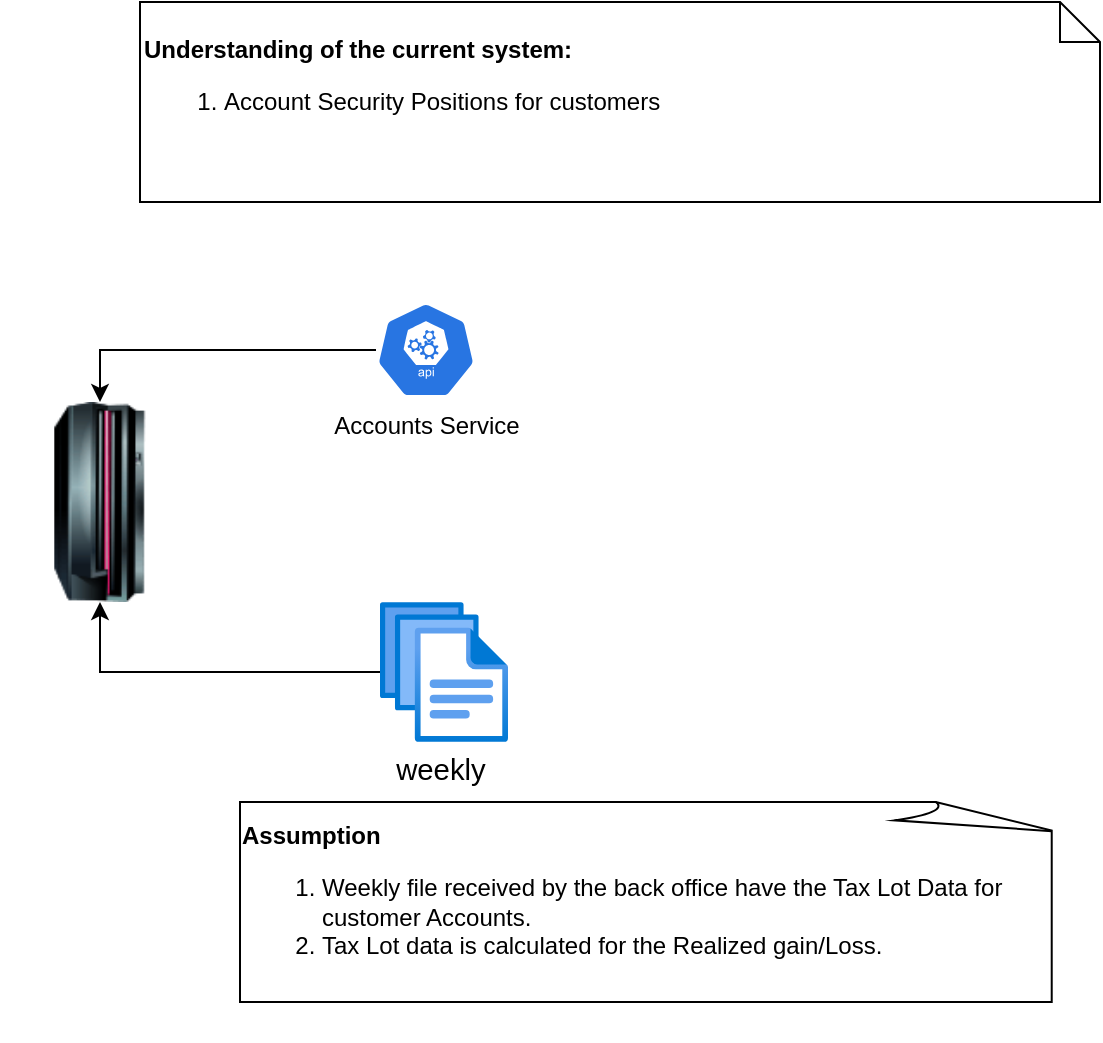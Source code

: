 <mxfile version="20.6.0" type="github" pages="2">
  <diagram id="cjQaIy38DdPEgIh5tRGR" name="Current State">
    <mxGraphModel dx="920" dy="595" grid="1" gridSize="10" guides="1" tooltips="1" connect="1" arrows="1" fold="1" page="1" pageScale="1" pageWidth="850" pageHeight="1100" math="0" shadow="0">
      <root>
        <mxCell id="0" />
        <mxCell id="1" parent="0" />
        <mxCell id="i4m-GZeJ5dxmzm1YNVpR-2" value="&lt;br&gt;&lt;div style=&quot;text-align: left;&quot;&gt;&lt;b&gt;&lt;br&gt;&lt;/b&gt;&lt;/div&gt;&lt;div style=&quot;text-align: left;&quot;&gt;&lt;b style=&quot;background-color: initial;&quot;&gt;Assumption&lt;/b&gt;&lt;span style=&quot;background-color: initial;&quot;&gt;&amp;nbsp;&lt;/span&gt;&lt;/div&gt;&lt;div style=&quot;text-align: left;&quot;&gt;&lt;ol&gt;&lt;li&gt;&lt;span style=&quot;background-color: initial;&quot;&gt;Weekly file received by the back office have the Tax Lot Data for customer Accounts.&amp;nbsp;&lt;/span&gt;&lt;/li&gt;&lt;li&gt;Tax Lot data is calculated for the Realized gain/Loss.&amp;nbsp;&lt;/li&gt;&lt;/ol&gt;&lt;/div&gt;&lt;div style=&quot;text-align: left;&quot;&gt;&lt;br&gt;&lt;/div&gt;&lt;span style=&quot;orphans: 2; text-indent: 0px; widows: 2; background-color: rgb(248, 249, 250); text-decoration-thickness: initial; text-decoration-style: initial; text-decoration-color: initial; float: none; display: inline !important;&quot;&gt;&lt;div style=&quot;text-align: left;&quot;&gt;&lt;br&gt;&lt;/div&gt;&lt;/span&gt;" style="whiteSpace=wrap;html=1;shape=mxgraph.basic.document" parent="1" vertex="1">
          <mxGeometry x="300" y="450" width="410" height="100" as="geometry" />
        </mxCell>
        <mxCell id="i4m-GZeJ5dxmzm1YNVpR-3" value="" style="image;html=1;image=img/lib/clip_art/computers/Mainframe_128x128.png" parent="1" vertex="1">
          <mxGeometry x="180" y="250" width="100" height="100" as="geometry" />
        </mxCell>
        <mxCell id="i4m-GZeJ5dxmzm1YNVpR-6" value="" style="edgeStyle=orthogonalEdgeStyle;rounded=0;orthogonalLoop=1;jettySize=auto;html=1;" parent="1" source="i4m-GZeJ5dxmzm1YNVpR-4" target="i4m-GZeJ5dxmzm1YNVpR-3" edge="1">
          <mxGeometry relative="1" as="geometry" />
        </mxCell>
        <mxCell id="i4m-GZeJ5dxmzm1YNVpR-4" value="Accounts Service&lt;br&gt;" style="sketch=0;html=1;dashed=0;whitespace=wrap;fillColor=#2875E2;strokeColor=#ffffff;points=[[0.005,0.63,0],[0.1,0.2,0],[0.9,0.2,0],[0.5,0,0],[0.995,0.63,0],[0.72,0.99,0],[0.5,1,0],[0.28,0.99,0]];verticalLabelPosition=bottom;align=center;verticalAlign=top;shape=mxgraph.kubernetes.icon;prIcon=api" parent="1" vertex="1">
          <mxGeometry x="368" y="200" width="50" height="48" as="geometry" />
        </mxCell>
        <mxCell id="i4m-GZeJ5dxmzm1YNVpR-8" value="" style="edgeStyle=orthogonalEdgeStyle;rounded=0;orthogonalLoop=1;jettySize=auto;html=1;" parent="1" source="i4m-GZeJ5dxmzm1YNVpR-5" target="i4m-GZeJ5dxmzm1YNVpR-3" edge="1">
          <mxGeometry relative="1" as="geometry">
            <Array as="points">
              <mxPoint x="230" y="385" />
            </Array>
          </mxGeometry>
        </mxCell>
        <mxCell id="i4m-GZeJ5dxmzm1YNVpR-5" value="&lt;span style=&quot;font-size:11.0pt;line-height:107%;&lt;br/&gt;font-family:&amp;quot;Calibri&amp;quot;,sans-serif;mso-ascii-theme-font:minor-latin;mso-fareast-font-family:&lt;br/&gt;Calibri;mso-fareast-theme-font:minor-latin;mso-hansi-theme-font:minor-latin;&lt;br/&gt;mso-bidi-font-family:&amp;quot;Times New Roman&amp;quot;;mso-bidi-theme-font:minor-bidi;&lt;br/&gt;mso-ansi-language:EN-US;mso-fareast-language:EN-US;mso-bidi-language:AR-SA&quot;&gt;weekly&amp;nbsp;&lt;/span&gt;" style="aspect=fixed;html=1;points=[];align=center;image;fontSize=12;image=img/lib/azure2/general/Files.svg;" parent="1" vertex="1">
          <mxGeometry x="370" y="350" width="64" height="70" as="geometry" />
        </mxCell>
        <mxCell id="i4m-GZeJ5dxmzm1YNVpR-10" value="&lt;b&gt;Understanding of the current system:&lt;/b&gt;&lt;br&gt;&lt;ol style=&quot;&quot;&gt;&lt;li style=&quot;&quot;&gt;Account&amp;nbsp;Security Positions for customers&lt;b&gt;&amp;nbsp;&lt;/b&gt;&lt;/li&gt;&lt;/ol&gt;&lt;b&gt;&lt;br&gt;&lt;/b&gt;" style="shape=note;size=20;whiteSpace=wrap;html=1;align=left;" parent="1" vertex="1">
          <mxGeometry x="250" y="50" width="480" height="100" as="geometry" />
        </mxCell>
      </root>
    </mxGraphModel>
  </diagram>
  <diagram id="T10lgjaeekmoiZBlBA3k" name="Proposed Solution">
    <mxGraphModel dx="782" dy="449" grid="1" gridSize="10" guides="1" tooltips="1" connect="1" arrows="1" fold="1" page="1" pageScale="1" pageWidth="850" pageHeight="1100" math="0" shadow="0">
      <root>
        <mxCell id="0" />
        <mxCell id="1" parent="0" />
      </root>
    </mxGraphModel>
  </diagram>
</mxfile>
